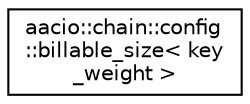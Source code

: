 digraph "Graphical Class Hierarchy"
{
  edge [fontname="Helvetica",fontsize="10",labelfontname="Helvetica",labelfontsize="10"];
  node [fontname="Helvetica",fontsize="10",shape=record];
  rankdir="LR";
  Node0 [label="aacio::chain::config\l::billable_size\< key\l_weight \>",height=0.2,width=0.4,color="black", fillcolor="white", style="filled",URL="$structaacio_1_1chain_1_1config_1_1billable__size_3_01key__weight_01_4.html"];
}
